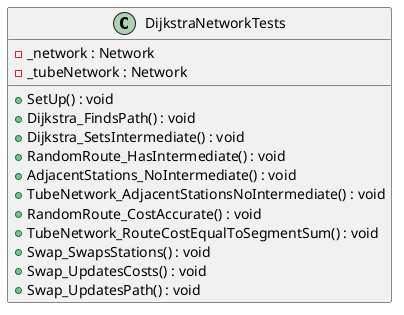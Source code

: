 @startuml
class DijkstraNetworkTests {
    - _network : Network
    - _tubeNetwork : Network
    + SetUp() : void
    + Dijkstra_FindsPath() : void
    + Dijkstra_SetsIntermediate() : void
    + RandomRoute_HasIntermediate() : void
    + AdjacentStations_NoIntermediate() : void
    + TubeNetwork_AdjacentStationsNoIntermediate() : void
    + RandomRoute_CostAccurate() : void
    + TubeNetwork_RouteCostEqualToSegmentSum() : void
    + Swap_SwapsStations() : void
    + Swap_UpdatesCosts() : void
    + Swap_UpdatesPath() : void
}
@enduml
